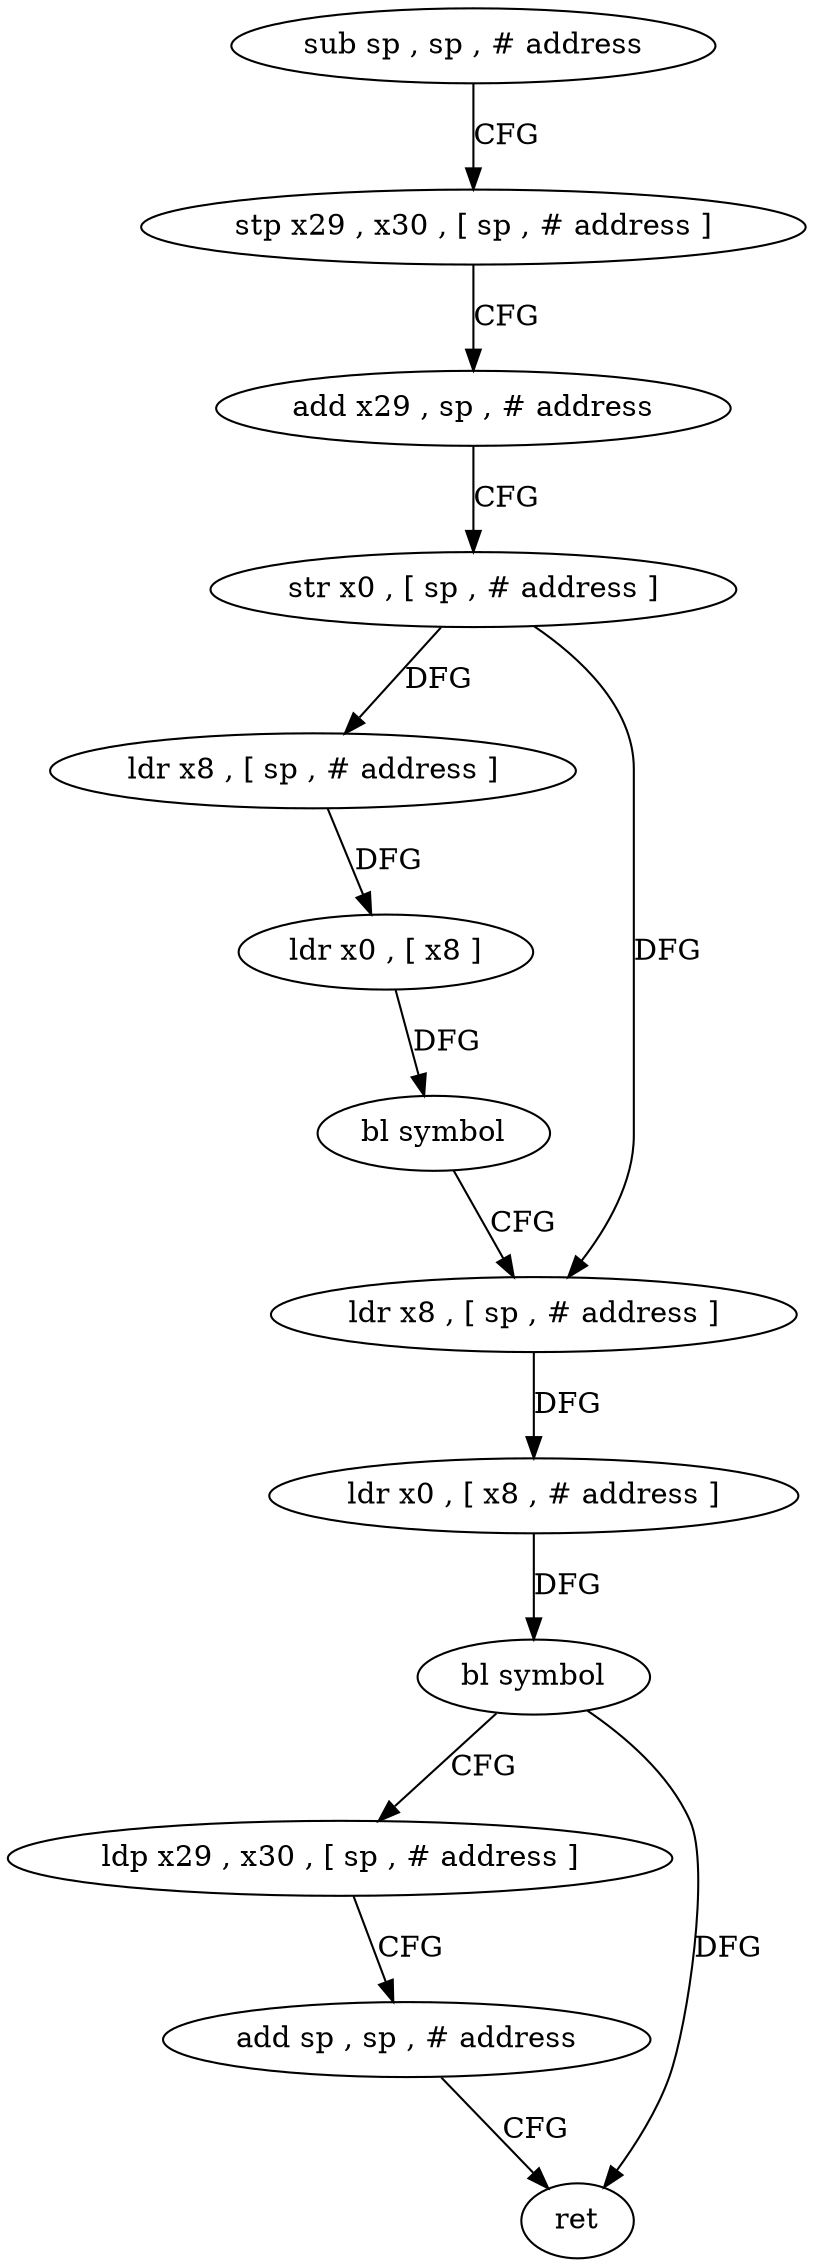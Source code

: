 digraph "func" {
"4209464" [label = "sub sp , sp , # address" ]
"4209468" [label = "stp x29 , x30 , [ sp , # address ]" ]
"4209472" [label = "add x29 , sp , # address" ]
"4209476" [label = "str x0 , [ sp , # address ]" ]
"4209480" [label = "ldr x8 , [ sp , # address ]" ]
"4209484" [label = "ldr x0 , [ x8 ]" ]
"4209488" [label = "bl symbol" ]
"4209492" [label = "ldr x8 , [ sp , # address ]" ]
"4209496" [label = "ldr x0 , [ x8 , # address ]" ]
"4209500" [label = "bl symbol" ]
"4209504" [label = "ldp x29 , x30 , [ sp , # address ]" ]
"4209508" [label = "add sp , sp , # address" ]
"4209512" [label = "ret" ]
"4209464" -> "4209468" [ label = "CFG" ]
"4209468" -> "4209472" [ label = "CFG" ]
"4209472" -> "4209476" [ label = "CFG" ]
"4209476" -> "4209480" [ label = "DFG" ]
"4209476" -> "4209492" [ label = "DFG" ]
"4209480" -> "4209484" [ label = "DFG" ]
"4209484" -> "4209488" [ label = "DFG" ]
"4209488" -> "4209492" [ label = "CFG" ]
"4209492" -> "4209496" [ label = "DFG" ]
"4209496" -> "4209500" [ label = "DFG" ]
"4209500" -> "4209504" [ label = "CFG" ]
"4209500" -> "4209512" [ label = "DFG" ]
"4209504" -> "4209508" [ label = "CFG" ]
"4209508" -> "4209512" [ label = "CFG" ]
}
